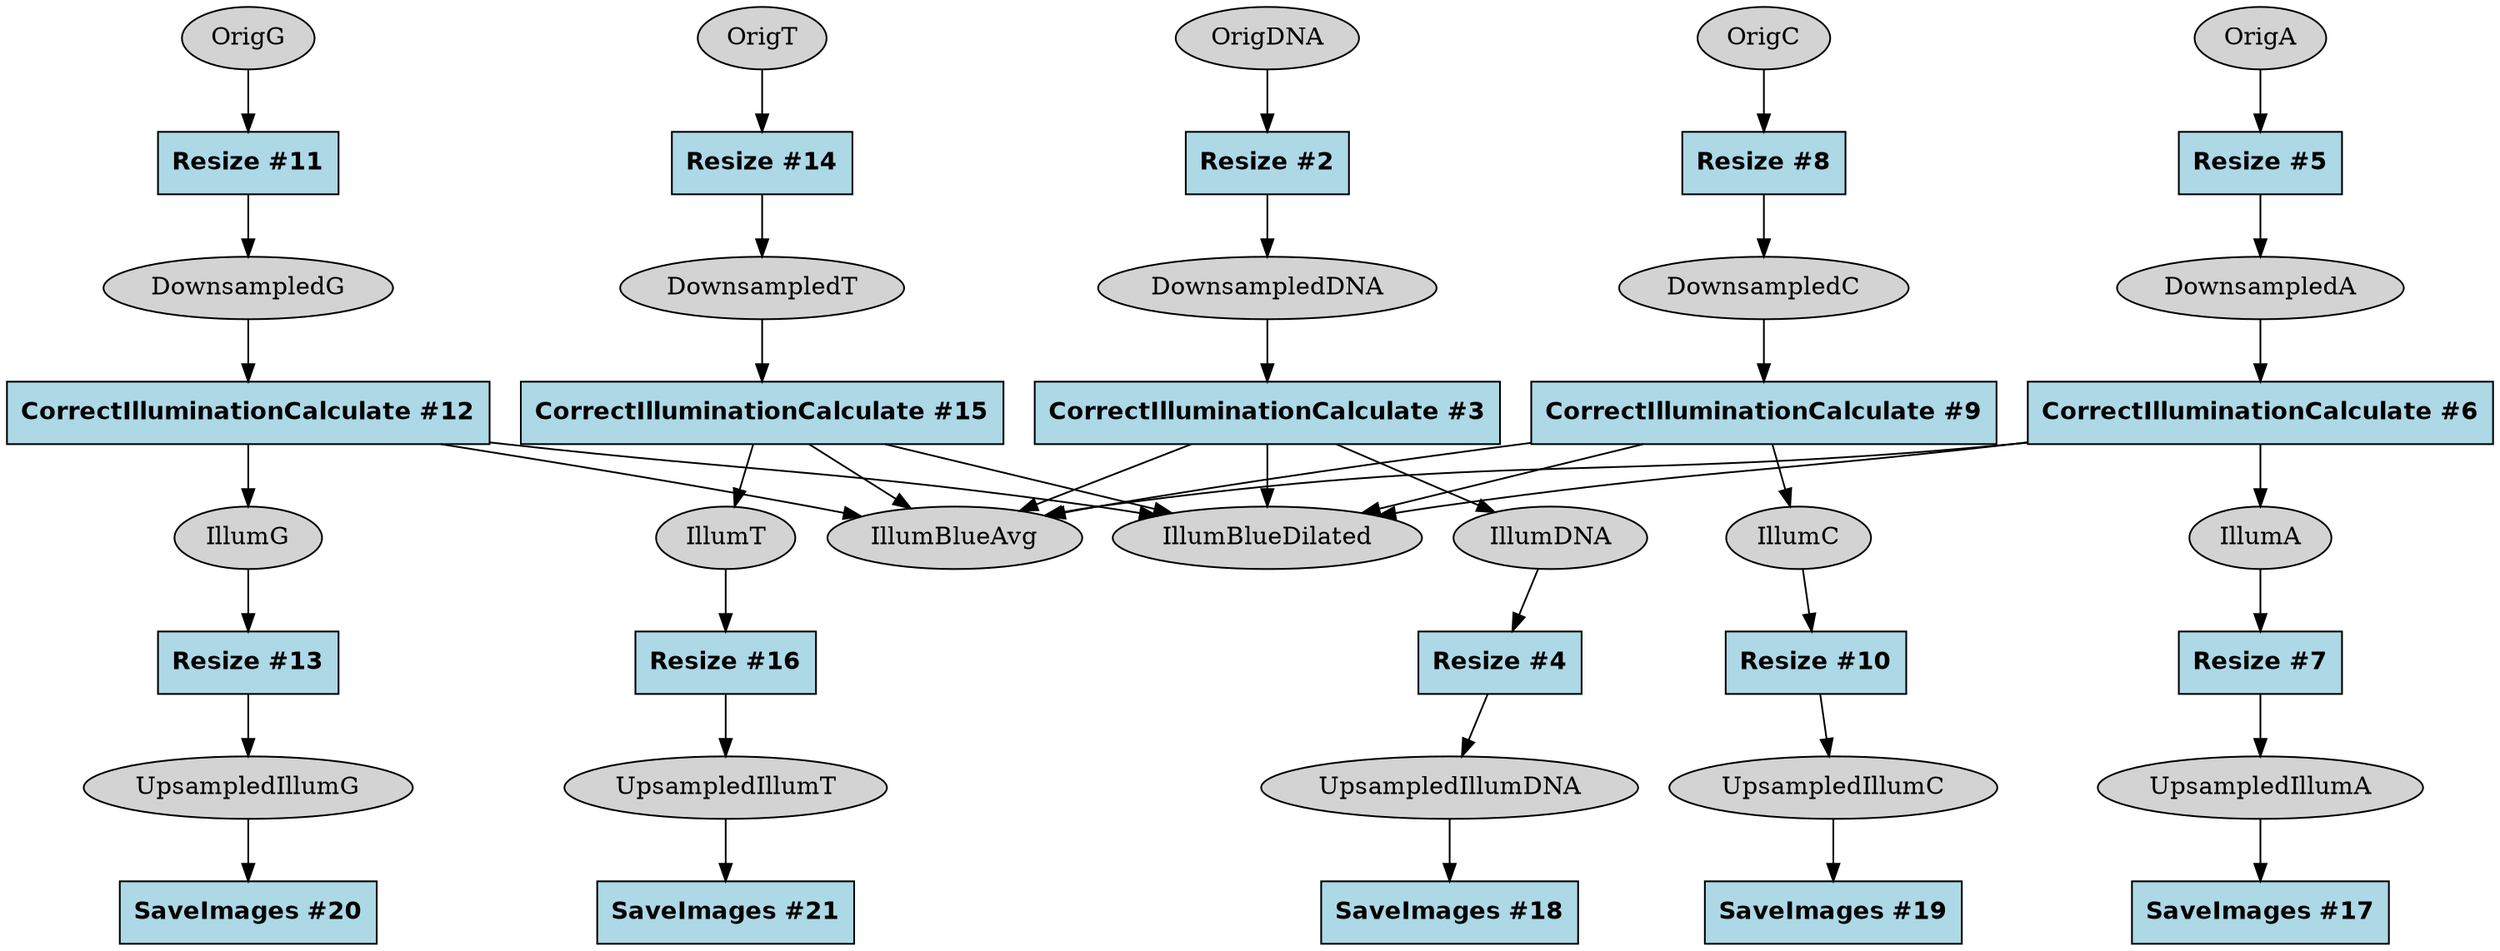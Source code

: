 strict digraph {
CorrectIlluminationCalculate_35e6ccf4 [type=module, label="CorrectIlluminationCalculate #15", module_name=CorrectIlluminationCalculate, module_num=15, original_num=15, stable_id="CorrectIlluminationCalculate_35e6ccf4", enabled=True, shape=box, style=filled, fillcolor=lightblue, fontname="Helvetica-Bold"];
CorrectIlluminationCalculate_441ea05c [type=module, label="CorrectIlluminationCalculate #12", module_name=CorrectIlluminationCalculate, module_num=12, original_num=12, stable_id="CorrectIlluminationCalculate_441ea05c", enabled=True, shape=box, style=filled, fillcolor=lightblue, fontname="Helvetica-Bold"];
CorrectIlluminationCalculate_4e9b096f [type=module, label="CorrectIlluminationCalculate #3", module_name=CorrectIlluminationCalculate, module_num=3, original_num=3, stable_id="CorrectIlluminationCalculate_4e9b096f", enabled=True, shape=box, style=filled, fillcolor=lightblue, fontname="Helvetica-Bold"];
CorrectIlluminationCalculate_710449da [type=module, label="CorrectIlluminationCalculate #6", module_name=CorrectIlluminationCalculate, module_num=6, original_num=6, stable_id="CorrectIlluminationCalculate_710449da", enabled=True, shape=box, style=filled, fillcolor=lightblue, fontname="Helvetica-Bold"];
CorrectIlluminationCalculate_e3d41161 [type=module, label="CorrectIlluminationCalculate #9", module_name=CorrectIlluminationCalculate, module_num=9, original_num=9, stable_id="CorrectIlluminationCalculate_e3d41161", enabled=True, shape=box, style=filled, fillcolor=lightblue, fontname="Helvetica-Bold"];
Resize_2ccb6ab7 [type=module, label="Resize #11", module_name=Resize, module_num=11, original_num=11, stable_id="Resize_2ccb6ab7", enabled=True, shape=box, style=filled, fillcolor=lightblue, fontname="Helvetica-Bold"];
Resize_378f0fc4 [type=module, label="Resize #5", module_name=Resize, module_num=5, original_num=5, stable_id="Resize_378f0fc4", enabled=True, shape=box, style=filled, fillcolor=lightblue, fontname="Helvetica-Bold"];
Resize_38ecdc67 [type=module, label="Resize #4", module_name=Resize, module_num=4, original_num=4, stable_id="Resize_38ecdc67", enabled=True, shape=box, style=filled, fillcolor=lightblue, fontname="Helvetica-Bold"];
Resize_3f3b7480 [type=module, label="Resize #13", module_name=Resize, module_num=13, original_num=13, stable_id="Resize_3f3b7480", enabled=True, shape=box, style=filled, fillcolor=lightblue, fontname="Helvetica-Bold"];
Resize_40e4c0ae [type=module, label="Resize #7", module_name=Resize, module_num=7, original_num=7, stable_id="Resize_40e4c0ae", enabled=True, shape=box, style=filled, fillcolor=lightblue, fontname="Helvetica-Bold"];
Resize_458620e6 [type=module, label="Resize #10", module_name=Resize, module_num=10, original_num=10, stable_id="Resize_458620e6", enabled=True, shape=box, style=filled, fillcolor=lightblue, fontname="Helvetica-Bold"];
Resize_45f0677f [type=module, label="Resize #14", module_name=Resize, module_num=14, original_num=14, stable_id="Resize_45f0677f", enabled=True, shape=box, style=filled, fillcolor=lightblue, fontname="Helvetica-Bold"];
Resize_78f7154 [type=module, label="Resize #8", module_name=Resize, module_num=8, original_num=8, stable_id="Resize_78f7154", enabled=True, shape=box, style=filled, fillcolor=lightblue, fontname="Helvetica-Bold"];
Resize_87d27d86 [type=module, label="Resize #2", module_name=Resize, module_num=2, original_num=2, stable_id="Resize_87d27d86", enabled=True, shape=box, style=filled, fillcolor=lightblue, fontname="Helvetica-Bold"];
Resize_f7457200 [type=module, label="Resize #16", module_name=Resize, module_num=16, original_num=16, stable_id="Resize_f7457200", enabled=True, shape=box, style=filled, fillcolor=lightblue, fontname="Helvetica-Bold"];
SaveImages_26cae2a2 [type=module, label="SaveImages #18", module_name=SaveImages, module_num=18, original_num=18, stable_id="SaveImages_26cae2a2", enabled=True, shape=box, style=filled, fillcolor=lightblue, fontname="Helvetica-Bold"];
SaveImages_2706bea7 [type=module, label="SaveImages #17", module_name=SaveImages, module_num=17, original_num=17, stable_id="SaveImages_2706bea7", enabled=True, shape=box, style=filled, fillcolor=lightblue, fontname="Helvetica-Bold"];
SaveImages_b1914eea [type=module, label="SaveImages #20", module_name=SaveImages, module_num=20, original_num=20, stable_id="SaveImages_b1914eea", enabled=True, shape=box, style=filled, fillcolor=lightblue, fontname="Helvetica-Bold"];
SaveImages_be67cd82 [type=module, label="SaveImages #21", module_name=SaveImages, module_num=21, original_num=21, stable_id="SaveImages_be67cd82", enabled=True, shape=box, style=filled, fillcolor=lightblue, fontname="Helvetica-Bold"];
SaveImages_ef885992 [type=module, label="SaveImages #19", module_name=SaveImages, module_num=19, original_num=19, stable_id="SaveImages_ef885992", enabled=True, shape=box, style=filled, fillcolor=lightblue, fontname="Helvetica-Bold"];
image__DownsampledA [type=image, label=DownsampledA, shape=ellipse, style=filled, fillcolor=lightgray];
image__DownsampledC [type=image, label=DownsampledC, shape=ellipse, style=filled, fillcolor=lightgray];
image__DownsampledDNA [type=image, label=DownsampledDNA, shape=ellipse, style=filled, fillcolor=lightgray];
image__DownsampledG [type=image, label=DownsampledG, shape=ellipse, style=filled, fillcolor=lightgray];
image__DownsampledT [type=image, label=DownsampledT, shape=ellipse, style=filled, fillcolor=lightgray];
image__IllumA [type=image, label=IllumA, shape=ellipse, style=filled, fillcolor=lightgray];
image__IllumBlueAvg [type=image, label=IllumBlueAvg, shape=ellipse, style=filled, fillcolor=lightgray];
image__IllumBlueDilated [type=image, label=IllumBlueDilated, shape=ellipse, style=filled, fillcolor=lightgray];
image__IllumC [type=image, label=IllumC, shape=ellipse, style=filled, fillcolor=lightgray];
image__IllumDNA [type=image, label=IllumDNA, shape=ellipse, style=filled, fillcolor=lightgray];
image__IllumG [type=image, label=IllumG, shape=ellipse, style=filled, fillcolor=lightgray];
image__IllumT [type=image, label=IllumT, shape=ellipse, style=filled, fillcolor=lightgray];
image__OrigA [type=image, label=OrigA, shape=ellipse, style=filled, fillcolor=lightgray];
image__OrigC [type=image, label=OrigC, shape=ellipse, style=filled, fillcolor=lightgray];
image__OrigDNA [type=image, label=OrigDNA, shape=ellipse, style=filled, fillcolor=lightgray];
image__OrigG [type=image, label=OrigG, shape=ellipse, style=filled, fillcolor=lightgray];
image__OrigT [type=image, label=OrigT, shape=ellipse, style=filled, fillcolor=lightgray];
image__UpsampledIllumA [type=image, label=UpsampledIllumA, shape=ellipse, style=filled, fillcolor=lightgray];
image__UpsampledIllumC [type=image, label=UpsampledIllumC, shape=ellipse, style=filled, fillcolor=lightgray];
image__UpsampledIllumDNA [type=image, label=UpsampledIllumDNA, shape=ellipse, style=filled, fillcolor=lightgray];
image__UpsampledIllumG [type=image, label=UpsampledIllumG, shape=ellipse, style=filled, fillcolor=lightgray];
image__UpsampledIllumT [type=image, label=UpsampledIllumT, shape=ellipse, style=filled, fillcolor=lightgray];
CorrectIlluminationCalculate_35e6ccf4 -> image__IllumBlueAvg [type="image_output"];
CorrectIlluminationCalculate_35e6ccf4 -> image__IllumBlueDilated [type="image_output"];
CorrectIlluminationCalculate_35e6ccf4 -> image__IllumT [type="image_output"];
CorrectIlluminationCalculate_441ea05c -> image__IllumBlueAvg [type="image_output"];
CorrectIlluminationCalculate_441ea05c -> image__IllumBlueDilated [type="image_output"];
CorrectIlluminationCalculate_441ea05c -> image__IllumG [type="image_output"];
CorrectIlluminationCalculate_4e9b096f -> image__IllumBlueAvg [type="image_output"];
CorrectIlluminationCalculate_4e9b096f -> image__IllumBlueDilated [type="image_output"];
CorrectIlluminationCalculate_4e9b096f -> image__IllumDNA [type="image_output"];
CorrectIlluminationCalculate_710449da -> image__IllumA [type="image_output"];
CorrectIlluminationCalculate_710449da -> image__IllumBlueAvg [type="image_output"];
CorrectIlluminationCalculate_710449da -> image__IllumBlueDilated [type="image_output"];
CorrectIlluminationCalculate_e3d41161 -> image__IllumBlueAvg [type="image_output"];
CorrectIlluminationCalculate_e3d41161 -> image__IllumBlueDilated [type="image_output"];
CorrectIlluminationCalculate_e3d41161 -> image__IllumC [type="image_output"];
Resize_2ccb6ab7 -> image__DownsampledG [type="image_output"];
Resize_378f0fc4 -> image__DownsampledA [type="image_output"];
Resize_38ecdc67 -> image__UpsampledIllumDNA [type="image_output"];
Resize_3f3b7480 -> image__UpsampledIllumG [type="image_output"];
Resize_40e4c0ae -> image__UpsampledIllumA [type="image_output"];
Resize_458620e6 -> image__UpsampledIllumC [type="image_output"];
Resize_45f0677f -> image__DownsampledT [type="image_output"];
Resize_78f7154 -> image__DownsampledC [type="image_output"];
Resize_87d27d86 -> image__DownsampledDNA [type="image_output"];
Resize_f7457200 -> image__UpsampledIllumT [type="image_output"];
image__DownsampledA -> CorrectIlluminationCalculate_710449da [type="image_input"];
image__DownsampledC -> CorrectIlluminationCalculate_e3d41161 [type="image_input"];
image__DownsampledDNA -> CorrectIlluminationCalculate_4e9b096f [type="image_input"];
image__DownsampledG -> CorrectIlluminationCalculate_441ea05c [type="image_input"];
image__DownsampledT -> CorrectIlluminationCalculate_35e6ccf4 [type="image_input"];
image__IllumA -> Resize_40e4c0ae [type="image_input"];
image__IllumC -> Resize_458620e6 [type="image_input"];
image__IllumDNA -> Resize_38ecdc67 [type="image_input"];
image__IllumG -> Resize_3f3b7480 [type="image_input"];
image__IllumT -> Resize_f7457200 [type="image_input"];
image__OrigA -> Resize_378f0fc4 [type="image_input"];
image__OrigC -> Resize_78f7154 [type="image_input"];
image__OrigDNA -> Resize_87d27d86 [type="image_input"];
image__OrigG -> Resize_2ccb6ab7 [type="image_input"];
image__OrigT -> Resize_45f0677f [type="image_input"];
image__UpsampledIllumA -> SaveImages_2706bea7 [type="image_input"];
image__UpsampledIllumC -> SaveImages_ef885992 [type="image_input"];
image__UpsampledIllumDNA -> SaveImages_26cae2a2 [type="image_input"];
image__UpsampledIllumG -> SaveImages_b1914eea [type="image_input"];
image__UpsampledIllumT -> SaveImages_be67cd82 [type="image_input"];
}
